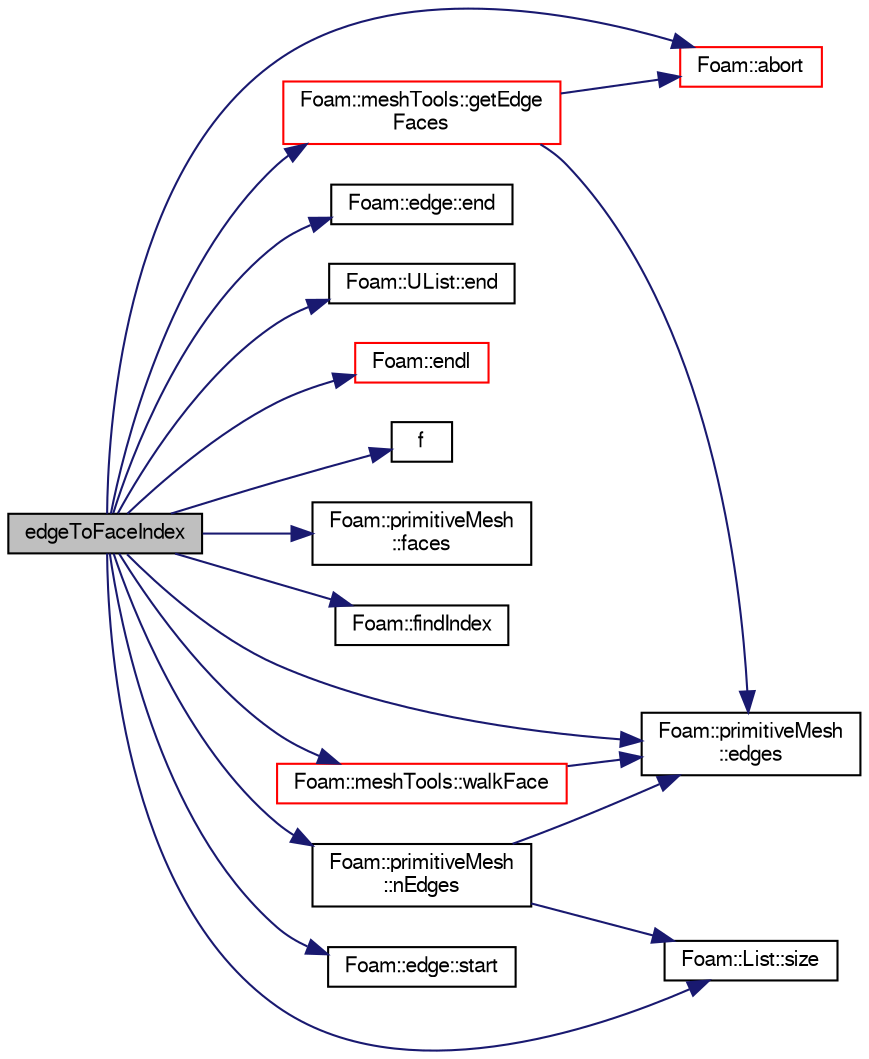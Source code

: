 digraph "edgeToFaceIndex"
{
  bgcolor="transparent";
  edge [fontname="FreeSans",fontsize="10",labelfontname="FreeSans",labelfontsize="10"];
  node [fontname="FreeSans",fontsize="10",shape=record];
  rankdir="LR";
  Node1 [label="edgeToFaceIndex",height=0.2,width=0.4,color="black", fillcolor="grey75", style="filled" fontcolor="black"];
  Node1 -> Node2 [color="midnightblue",fontsize="10",style="solid",fontname="FreeSans"];
  Node2 [label="Foam::abort",height=0.2,width=0.4,color="red",URL="$a10237.html#a447107a607d03e417307c203fa5fb44b"];
  Node1 -> Node3 [color="midnightblue",fontsize="10",style="solid",fontname="FreeSans"];
  Node3 [label="Foam::primitiveMesh\l::edges",height=0.2,width=0.4,color="black",URL="$a01911.html#aae82d34fe433288eb6b1f9dea53675c8",tooltip="Return mesh edges. Uses calcEdges. "];
  Node1 -> Node4 [color="midnightblue",fontsize="10",style="solid",fontname="FreeSans"];
  Node4 [label="Foam::edge::end",height=0.2,width=0.4,color="black",URL="$a00590.html#a8ed0e876210c2c116b5694307a830518",tooltip="Return end vertex label. "];
  Node1 -> Node5 [color="midnightblue",fontsize="10",style="solid",fontname="FreeSans"];
  Node5 [label="Foam::UList::end",height=0.2,width=0.4,color="black",URL="$a02659.html#acf5102a998ffca93da588563e2af7413",tooltip="Return an iterator to end traversing the UList. "];
  Node1 -> Node6 [color="midnightblue",fontsize="10",style="solid",fontname="FreeSans"];
  Node6 [label="Foam::endl",height=0.2,width=0.4,color="red",URL="$a10237.html#a2db8fe02a0d3909e9351bb4275b23ce4",tooltip="Add newline and flush stream. "];
  Node1 -> Node7 [color="midnightblue",fontsize="10",style="solid",fontname="FreeSans"];
  Node7 [label="f",height=0.2,width=0.4,color="black",URL="$a03529.html#a888be93833ac7a23170555c69c690288"];
  Node1 -> Node8 [color="midnightblue",fontsize="10",style="solid",fontname="FreeSans"];
  Node8 [label="Foam::primitiveMesh\l::faces",height=0.2,width=0.4,color="black",URL="$a01911.html#a3669b3b29537f3a55bbd2ffa8c749f41",tooltip="Return faces. "];
  Node1 -> Node9 [color="midnightblue",fontsize="10",style="solid",fontname="FreeSans"];
  Node9 [label="Foam::findIndex",height=0.2,width=0.4,color="black",URL="$a10237.html#ac16695f83f370df159eed19f92d095fb",tooltip="Find first occurence of given element and return index,. "];
  Node1 -> Node10 [color="midnightblue",fontsize="10",style="solid",fontname="FreeSans"];
  Node10 [label="Foam::meshTools::getEdge\lFaces",height=0.2,width=0.4,color="red",URL="$a10290.html#a49c5d70e15e6496b848e2012ea176128",tooltip="Get faces on cell using edgeI. Throws error if no two found. "];
  Node10 -> Node3 [color="midnightblue",fontsize="10",style="solid",fontname="FreeSans"];
  Node10 -> Node2 [color="midnightblue",fontsize="10",style="solid",fontname="FreeSans"];
  Node1 -> Node11 [color="midnightblue",fontsize="10",style="solid",fontname="FreeSans"];
  Node11 [label="Foam::primitiveMesh\l::nEdges",height=0.2,width=0.4,color="black",URL="$a01911.html#a1db9478309c639504a743b7b194226f4"];
  Node11 -> Node3 [color="midnightblue",fontsize="10",style="solid",fontname="FreeSans"];
  Node11 -> Node12 [color="midnightblue",fontsize="10",style="solid",fontname="FreeSans"];
  Node12 [label="Foam::List::size",height=0.2,width=0.4,color="black",URL="$a01325.html#a8a5f6fa29bd4b500caf186f60245b384",tooltip="Override size to be inconsistent with allocated storage. "];
  Node1 -> Node12 [color="midnightblue",fontsize="10",style="solid",fontname="FreeSans"];
  Node1 -> Node13 [color="midnightblue",fontsize="10",style="solid",fontname="FreeSans"];
  Node13 [label="Foam::edge::start",height=0.2,width=0.4,color="black",URL="$a00590.html#a96b607a9a9baa575783b4af443ef613f",tooltip="Return start vertex label. "];
  Node1 -> Node14 [color="midnightblue",fontsize="10",style="solid",fontname="FreeSans"];
  Node14 [label="Foam::meshTools::walkFace",height=0.2,width=0.4,color="red",URL="$a10290.html#a7a612dbf101c056ee4e4f2a0f812c278",tooltip="Returns label of edge nEdges away from startEdge (in the direction. "];
  Node14 -> Node3 [color="midnightblue",fontsize="10",style="solid",fontname="FreeSans"];
}
